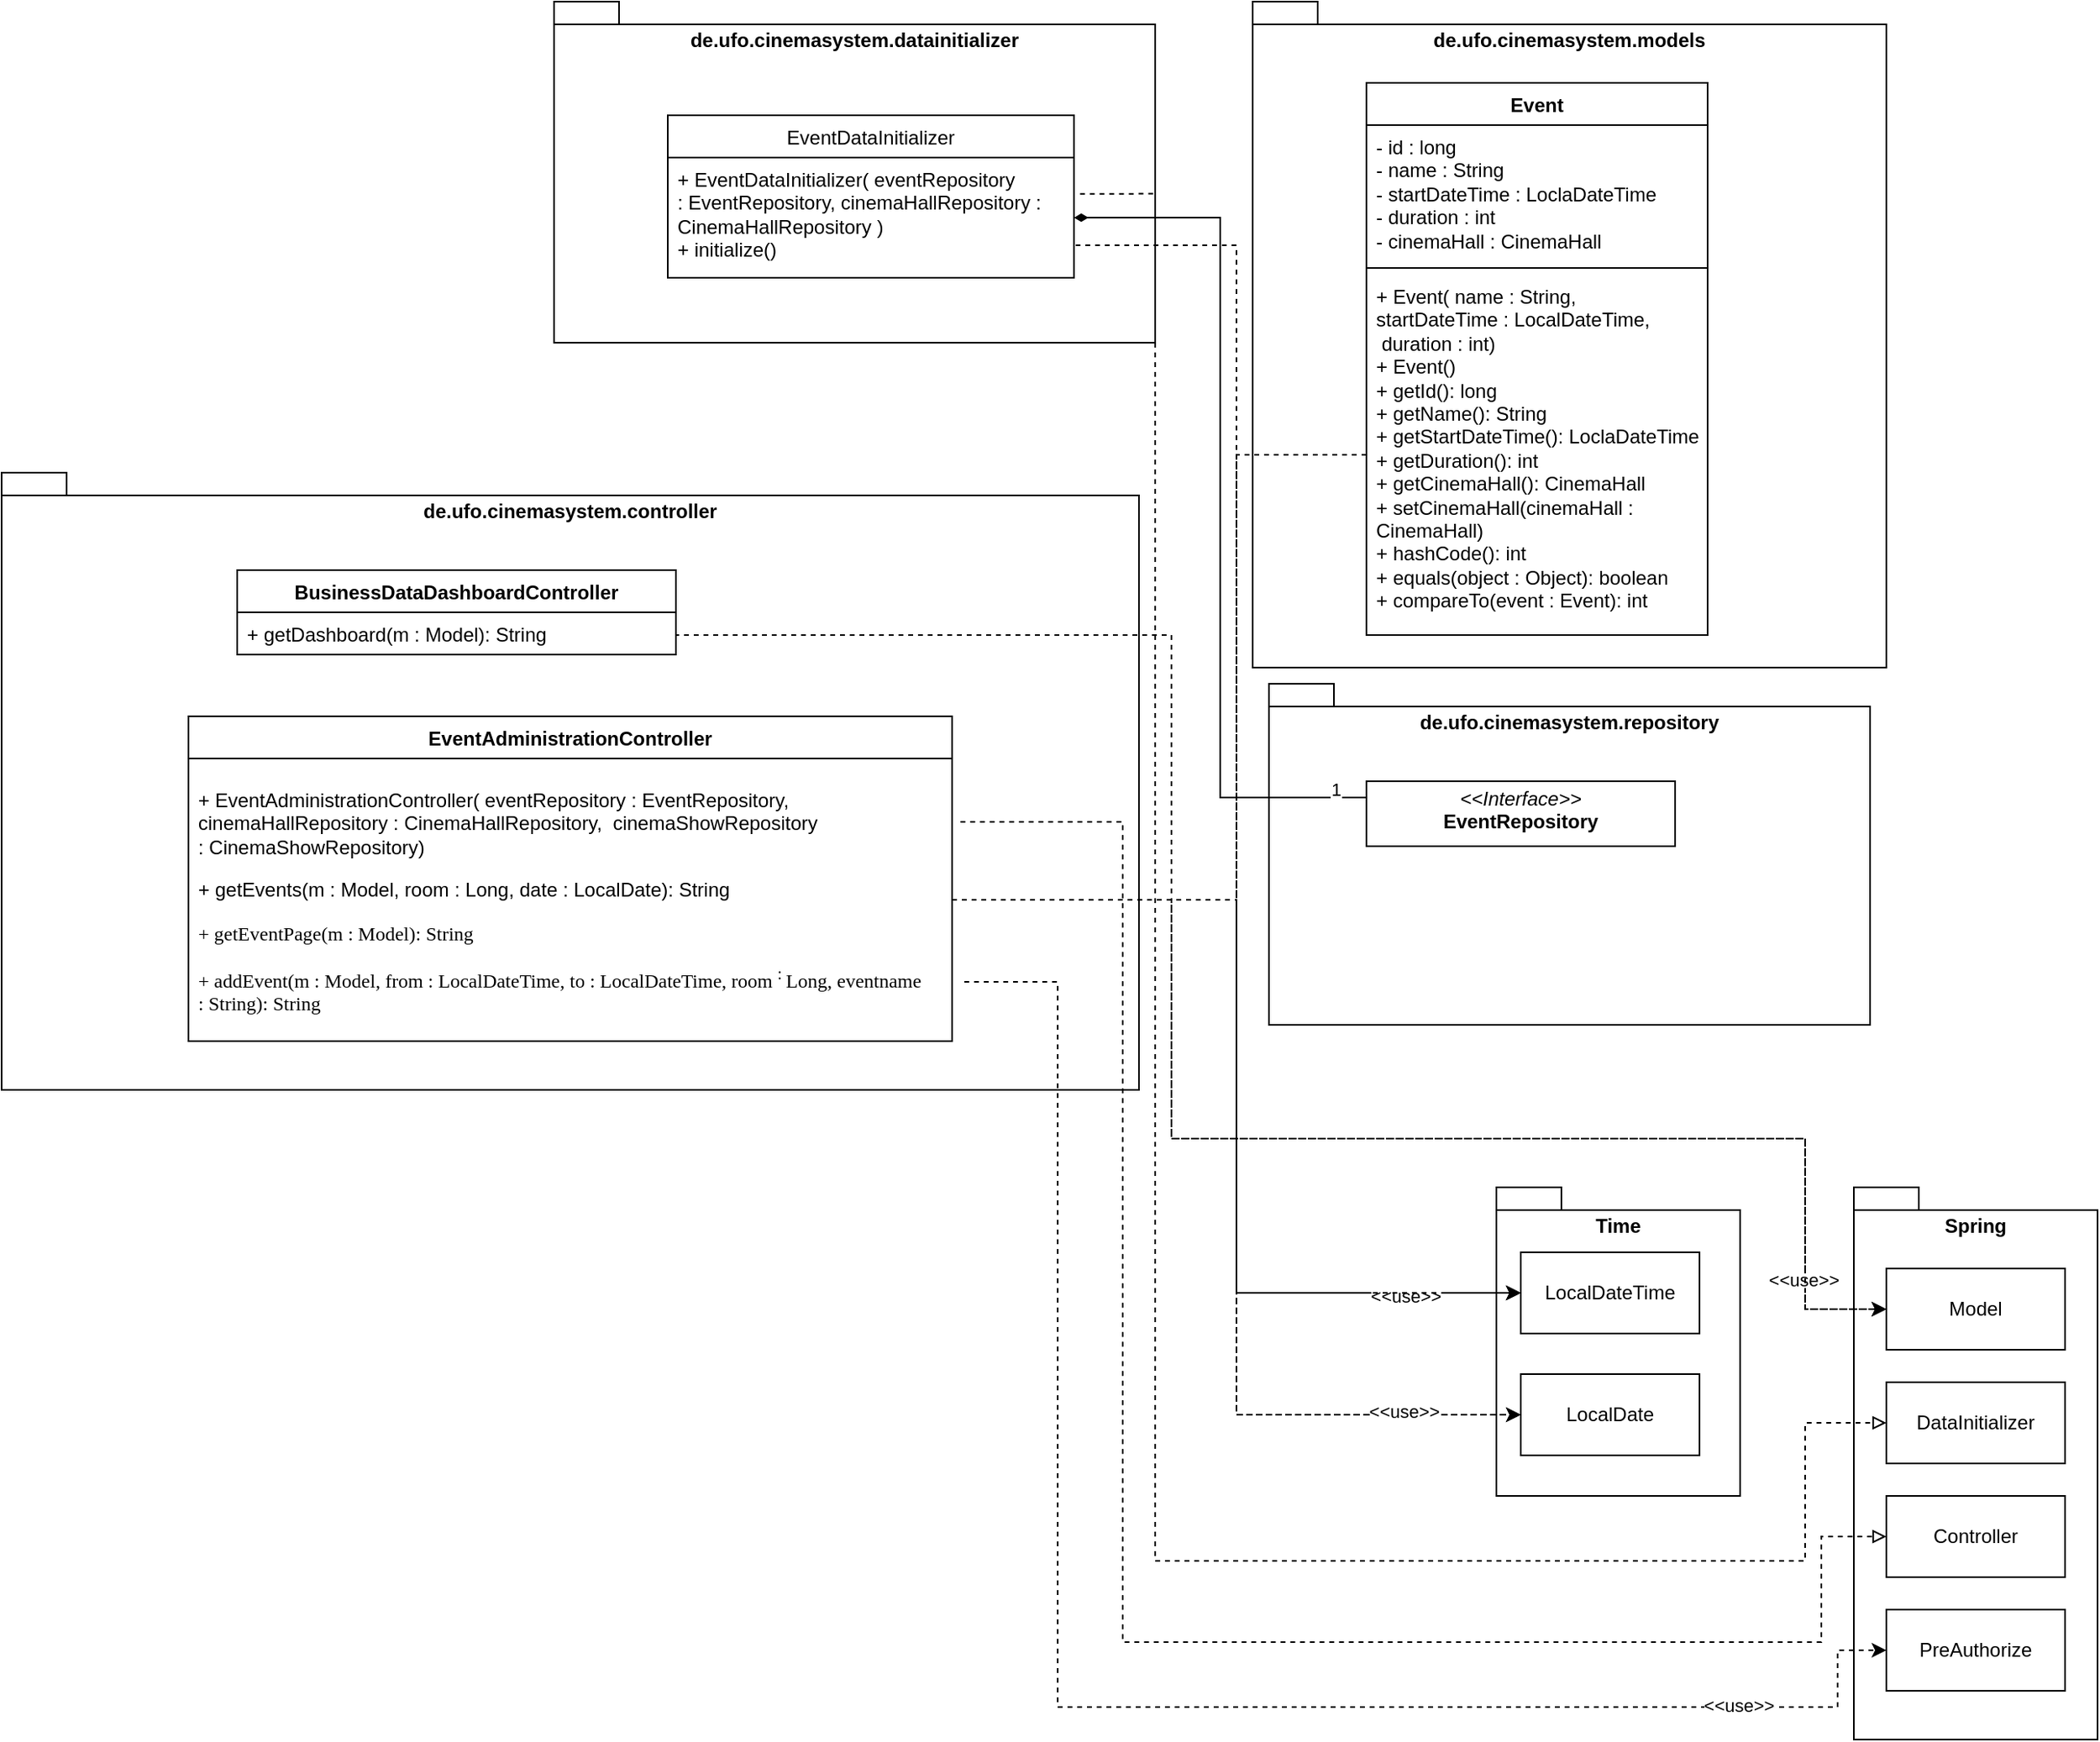 <mxfile version="24.2.5" type="device">
  <diagram name="Page-1" id="35obukrbNGOD3_mlCLb0">
    <mxGraphModel dx="2745" dy="1015" grid="1" gridSize="10" guides="1" tooltips="1" connect="1" arrows="1" fold="1" page="1" pageScale="1" pageWidth="850" pageHeight="1100" math="0" shadow="0">
      <root>
        <mxCell id="0" />
        <mxCell id="1" parent="0" />
        <mxCell id="OjHs-nx9ufRacx7iJa5h-1" value="de.ufo.cinemasystem.models" style="shape=folder;fontStyle=1;spacingTop=10;tabWidth=40;tabHeight=14;tabPosition=left;html=1;whiteSpace=wrap;align=center;verticalAlign=top;strokeColor=default;" parent="1" vertex="1">
          <mxGeometry x="560" y="160" width="390" height="410" as="geometry" />
        </mxCell>
        <mxCell id="OjHs-nx9ufRacx7iJa5h-2" value="de.ufo.cinemasystem.controller" style="shape=folder;fontStyle=1;spacingTop=10;tabWidth=40;tabHeight=14;tabPosition=left;html=1;whiteSpace=wrap;align=center;verticalAlign=top;strokeColor=default;" parent="1" vertex="1">
          <mxGeometry x="-210" y="450" width="700" height="380" as="geometry" />
        </mxCell>
        <mxCell id="L6RrIyzB57PPnNjJB56K-1" value="de.ufo.cinemasystem.datainitializer&lt;div&gt;&lt;br&gt;&lt;/div&gt;" style="shape=folder;fontStyle=1;spacingTop=10;tabWidth=40;tabHeight=14;tabPosition=left;html=1;whiteSpace=wrap;align=center;verticalAlign=top;strokeColor=default;" vertex="1" parent="1">
          <mxGeometry x="130" y="160" width="370" height="210" as="geometry" />
        </mxCell>
        <mxCell id="L6RrIyzB57PPnNjJB56K-2" value="de.ufo.cinemasystem.repository" style="shape=folder;fontStyle=1;spacingTop=10;tabWidth=40;tabHeight=14;tabPosition=left;html=1;whiteSpace=wrap;align=center;verticalAlign=top;strokeColor=default;" vertex="1" parent="1">
          <mxGeometry x="570" y="580" width="370" height="210" as="geometry" />
        </mxCell>
        <mxCell id="L6RrIyzB57PPnNjJB56K-3" value="BusinessDataDashboardController" style="swimlane;fontStyle=1;align=center;verticalAlign=top;childLayout=stackLayout;horizontal=1;startSize=26;horizontalStack=0;resizeParent=1;resizeParentMax=0;resizeLast=0;collapsible=1;marginBottom=0;whiteSpace=wrap;html=1;strokeColor=default;" vertex="1" parent="1">
          <mxGeometry x="-65" y="510" width="270" height="52" as="geometry" />
        </mxCell>
        <mxCell id="L6RrIyzB57PPnNjJB56K-6" value="+ getDashboard(m : Model): String" style="text;strokeColor=default;fillColor=none;align=left;verticalAlign=top;spacingLeft=4;spacingRight=4;overflow=hidden;rotatable=0;points=[[0,0.5],[1,0.5]];portConstraint=eastwest;whiteSpace=wrap;html=1;" vertex="1" parent="L6RrIyzB57PPnNjJB56K-3">
          <mxGeometry y="26" width="270" height="26" as="geometry" />
        </mxCell>
        <mxCell id="L6RrIyzB57PPnNjJB56K-9" value="EventAdministrationController" style="swimlane;fontStyle=1;align=center;verticalAlign=top;childLayout=stackLayout;horizontal=1;startSize=26;horizontalStack=0;resizeParent=1;resizeParentMax=0;resizeLast=0;collapsible=1;marginBottom=0;whiteSpace=wrap;html=1;strokeColor=default;" vertex="1" parent="1">
          <mxGeometry x="-95" y="600" width="470" height="200" as="geometry">
            <mxRectangle x="-410" y="900" width="200" height="30" as="alternateBounds" />
          </mxGeometry>
        </mxCell>
        <mxCell id="L6RrIyzB57PPnNjJB56K-12" value="&lt;p style=&quot;&quot;&gt;&lt;font face=&quot;Helvetica&quot; style=&quot;font-size: 12px;&quot;&gt;&lt;font style=&quot;font-size: 12px;&quot;&gt;+&amp;nbsp;&lt;font style=&quot;font-size: 12px;&quot;&gt;EventAdministrationController( eventRepository :&amp;nbsp;&lt;/font&gt;&lt;/font&gt;&lt;font style=&quot;font-size: 12px;&quot;&gt;EventRepository,&amp;nbsp; cinemaHallRepository :&amp;nbsp;CinemaHallRepository,&amp;nbsp; cinemaShowRepository :&amp;nbsp;CinemaShowRepository)&lt;/font&gt;&lt;/font&gt;&lt;/p&gt;&lt;p style=&quot;&quot;&gt;&lt;font face=&quot;Helvetica&quot;&gt;&lt;font style=&quot;&quot;&gt;+&amp;nbsp;getEvents(m : Model,&amp;nbsp;room :&amp;nbsp;Long,&amp;nbsp;date :&amp;nbsp;&lt;/font&gt;LocalDate): String&lt;/font&gt;&lt;/p&gt;&lt;p style=&quot;&quot;&gt;&lt;font face=&quot;HL_ULJurnpfYBrmAbW_v&quot;&gt;+&amp;nbsp;getEventPage(m :&amp;nbsp;Model): String&lt;/font&gt;&lt;/p&gt;&lt;p style=&quot;&quot;&gt;&lt;font face=&quot;HL_ULJurnpfYBrmAbW_v&quot; style=&quot;font-size: 12px;&quot;&gt;&lt;font style=&quot;font-size: 12px;&quot;&gt;+&amp;nbsp;&lt;/font&gt;addEvent(m : Model,&amp;nbsp;from :&amp;nbsp;LocalDateTime, to : LocalDateTime,&amp;nbsp;room &lt;sup style=&quot;&quot;&gt;:&amp;nbsp;&lt;/sup&gt;Long,&amp;nbsp;eventname :&amp;nbsp;String): String&lt;/font&gt;&lt;/p&gt;" style="text;strokeColor=default;fillColor=none;align=left;verticalAlign=top;spacingLeft=4;spacingRight=4;overflow=hidden;rotatable=0;points=[[0,0.5],[1,0.5]];portConstraint=eastwest;whiteSpace=wrap;html=1;" vertex="1" parent="L6RrIyzB57PPnNjJB56K-9">
          <mxGeometry y="26" width="470" height="174" as="geometry" />
        </mxCell>
        <mxCell id="L6RrIyzB57PPnNjJB56K-15" value="Event" style="swimlane;fontStyle=1;align=center;verticalAlign=top;childLayout=stackLayout;horizontal=1;startSize=26;horizontalStack=0;resizeParent=1;resizeParentMax=0;resizeLast=0;collapsible=1;marginBottom=0;whiteSpace=wrap;html=1;" vertex="1" parent="1">
          <mxGeometry x="630" y="210" width="210" height="340" as="geometry" />
        </mxCell>
        <mxCell id="L6RrIyzB57PPnNjJB56K-16" value="- id : long&lt;div&gt;- name : String&lt;/div&gt;&lt;div&gt;- startDateTime : LoclaDateTime&lt;/div&gt;&lt;div&gt;- duration : int&lt;/div&gt;&lt;div&gt;- cinemaHall : CinemaHall&lt;/div&gt;" style="text;strokeColor=none;fillColor=none;align=left;verticalAlign=top;spacingLeft=4;spacingRight=4;overflow=hidden;rotatable=0;points=[[0,0.5],[1,0.5]];portConstraint=eastwest;whiteSpace=wrap;html=1;" vertex="1" parent="L6RrIyzB57PPnNjJB56K-15">
          <mxGeometry y="26" width="210" height="84" as="geometry" />
        </mxCell>
        <mxCell id="L6RrIyzB57PPnNjJB56K-17" value="" style="line;strokeWidth=1;fillColor=none;align=left;verticalAlign=middle;spacingTop=-1;spacingLeft=3;spacingRight=3;rotatable=0;labelPosition=right;points=[];portConstraint=eastwest;strokeColor=inherit;" vertex="1" parent="L6RrIyzB57PPnNjJB56K-15">
          <mxGeometry y="110" width="210" height="8" as="geometry" />
        </mxCell>
        <mxCell id="L6RrIyzB57PPnNjJB56K-18" value="&lt;font style=&quot;font-size: 12px;&quot; face=&quot;Helvetica&quot;&gt;+&amp;nbsp;Event( name :&amp;nbsp;String,&amp;nbsp; startDateTime :&amp;nbsp;LocalDateTime, &amp;nbsp;duration :&amp;nbsp;int)&lt;/font&gt;&lt;div&gt;&lt;font style=&quot;font-size: 12px;&quot; face=&quot;Helvetica&quot;&gt;+ Event()&lt;/font&gt;&lt;/div&gt;&lt;div&gt;&lt;font style=&quot;font-size: 12px;&quot; face=&quot;Helvetica&quot;&gt;+ getId(): long&lt;/font&gt;&lt;/div&gt;&lt;div&gt;&lt;font style=&quot;font-size: 12px;&quot; face=&quot;Helvetica&quot;&gt;+ getName(): String&lt;/font&gt;&lt;/div&gt;&lt;div&gt;&lt;font style=&quot;font-size: 12px;&quot; face=&quot;Helvetica&quot;&gt;+ getStartDateTime(): LoclaDateTime&lt;/font&gt;&lt;/div&gt;&lt;div&gt;&lt;font style=&quot;font-size: 12px;&quot; face=&quot;Helvetica&quot;&gt;+ getDuration(): int&lt;/font&gt;&lt;/div&gt;&lt;div&gt;&lt;font style=&quot;font-size: 12px;&quot; face=&quot;Helvetica&quot;&gt;+ getCinemaHall(): CinemaHall&lt;/font&gt;&lt;/div&gt;&lt;div&gt;&lt;font style=&quot;font-size: 12px;&quot; face=&quot;Helvetica&quot;&gt;+ setCinemaHall(cinemaHall : CinemaHall)&lt;/font&gt;&lt;/div&gt;&lt;div&gt;&lt;font style=&quot;font-size: 12px;&quot; face=&quot;Helvetica&quot;&gt;+ hashCode(): int&lt;/font&gt;&lt;/div&gt;&lt;div&gt;&lt;font style=&quot;font-size: 12px;&quot; face=&quot;Helvetica&quot;&gt;+ equals(object : Object): boolean&lt;/font&gt;&lt;/div&gt;&lt;div&gt;&lt;font style=&quot;font-size: 12px;&quot; face=&quot;Helvetica&quot;&gt;+ compareTo(event : Event): int&lt;/font&gt;&lt;/div&gt;" style="text;strokeColor=none;fillColor=none;align=left;verticalAlign=top;spacingLeft=4;spacingRight=4;overflow=hidden;rotatable=0;points=[[0,0.5],[1,0.5]];portConstraint=eastwest;whiteSpace=wrap;html=1;" vertex="1" parent="L6RrIyzB57PPnNjJB56K-15">
          <mxGeometry y="118" width="210" height="222" as="geometry" />
        </mxCell>
        <mxCell id="L6RrIyzB57PPnNjJB56K-20" value="&lt;span style=&quot;font-weight: 400; text-align: left;&quot;&gt;EventDataInitializer&lt;/span&gt;" style="swimlane;fontStyle=1;align=center;verticalAlign=top;childLayout=stackLayout;horizontal=1;startSize=26;horizontalStack=0;resizeParent=1;resizeParentMax=0;resizeLast=0;collapsible=1;marginBottom=0;whiteSpace=wrap;html=1;" vertex="1" parent="1">
          <mxGeometry x="200" y="230" width="250" height="100" as="geometry" />
        </mxCell>
        <mxCell id="L6RrIyzB57PPnNjJB56K-23" value="&lt;font style=&quot;font-size: 12px;&quot;&gt;+&amp;nbsp;EventDataInitializer( eventRepository :&amp;nbsp;EventRepository,&amp;nbsp;cinemaHallRepository&amp;nbsp;: CinemaHallRepository )&lt;/font&gt;&lt;div&gt;&lt;font style=&quot;font-size: 12px;&quot;&gt;+ initialize()&lt;/font&gt;&lt;/div&gt;" style="text;strokeColor=none;fillColor=none;align=left;verticalAlign=top;spacingLeft=4;spacingRight=4;overflow=hidden;rotatable=0;points=[[0,0.5],[1,0.5]];portConstraint=eastwest;whiteSpace=wrap;html=1;" vertex="1" parent="L6RrIyzB57PPnNjJB56K-20">
          <mxGeometry y="26" width="250" height="74" as="geometry" />
        </mxCell>
        <mxCell id="L6RrIyzB57PPnNjJB56K-24" value="&lt;p style=&quot;margin:0px;margin-top:4px;text-align:center;&quot;&gt;&lt;i&gt;&amp;lt;&amp;lt;Interface&amp;gt;&amp;gt;&lt;/i&gt;&lt;br&gt;&lt;b&gt;EventRepository&lt;/b&gt;&lt;/p&gt;&lt;p style=&quot;margin:0px;margin-left:4px;&quot;&gt;&lt;br&gt;&lt;/p&gt;" style="verticalAlign=top;align=left;overflow=fill;html=1;whiteSpace=wrap;" vertex="1" parent="1">
          <mxGeometry x="630" y="640" width="190" height="40" as="geometry" />
        </mxCell>
        <mxCell id="L6RrIyzB57PPnNjJB56K-25" value="Spring" style="shape=folder;fontStyle=1;spacingTop=10;tabWidth=40;tabHeight=14;tabPosition=left;html=1;whiteSpace=wrap;align=center;verticalAlign=top;strokeColor=default;" vertex="1" parent="1">
          <mxGeometry x="930" y="890" width="150" height="340" as="geometry" />
        </mxCell>
        <mxCell id="L6RrIyzB57PPnNjJB56K-26" value="Model" style="html=1;whiteSpace=wrap;" vertex="1" parent="1">
          <mxGeometry x="950" y="940" width="110" height="50" as="geometry" />
        </mxCell>
        <mxCell id="L6RrIyzB57PPnNjJB56K-27" value="DataInitializer" style="html=1;whiteSpace=wrap;" vertex="1" parent="1">
          <mxGeometry x="950" y="1010" width="110" height="50" as="geometry" />
        </mxCell>
        <mxCell id="L6RrIyzB57PPnNjJB56K-28" value="Controller" style="html=1;whiteSpace=wrap;" vertex="1" parent="1">
          <mxGeometry x="950" y="1080" width="110" height="50" as="geometry" />
        </mxCell>
        <mxCell id="L6RrIyzB57PPnNjJB56K-29" value="Time" style="shape=folder;fontStyle=1;spacingTop=10;tabWidth=40;tabHeight=14;tabPosition=left;html=1;whiteSpace=wrap;align=center;verticalAlign=top;strokeColor=default;" vertex="1" parent="1">
          <mxGeometry x="710" y="890" width="150" height="190" as="geometry" />
        </mxCell>
        <mxCell id="L6RrIyzB57PPnNjJB56K-30" value="LocalDateTime" style="html=1;whiteSpace=wrap;" vertex="1" parent="1">
          <mxGeometry x="725" y="930" width="110" height="50" as="geometry" />
        </mxCell>
        <mxCell id="L6RrIyzB57PPnNjJB56K-31" value="LocalDate" style="html=1;whiteSpace=wrap;" vertex="1" parent="1">
          <mxGeometry x="725" y="1005" width="110" height="50" as="geometry" />
        </mxCell>
        <mxCell id="L6RrIyzB57PPnNjJB56K-32" value="&lt;div style=&quot;&quot;&gt;&lt;pre style=&quot;&quot;&gt;&lt;font style=&quot;font-size: 12px;&quot; face=&quot;Helvetica&quot;&gt;PreAuthorize&lt;/font&gt;&lt;/pre&gt;&lt;/div&gt;" style="html=1;whiteSpace=wrap;" vertex="1" parent="1">
          <mxGeometry x="950" y="1150" width="110" height="50" as="geometry" />
        </mxCell>
        <mxCell id="L6RrIyzB57PPnNjJB56K-33" style="edgeStyle=orthogonalEdgeStyle;rounded=0;orthogonalLoop=1;jettySize=auto;html=1;exitX=1;exitY=0.5;exitDx=0;exitDy=0;entryX=0;entryY=0.5;entryDx=0;entryDy=0;dashed=1;" edge="1" parent="1" source="L6RrIyzB57PPnNjJB56K-12" target="L6RrIyzB57PPnNjJB56K-30">
          <mxGeometry relative="1" as="geometry">
            <Array as="points">
              <mxPoint x="550" y="713" />
              <mxPoint x="550" y="955" />
            </Array>
          </mxGeometry>
        </mxCell>
        <mxCell id="L6RrIyzB57PPnNjJB56K-35" style="edgeStyle=orthogonalEdgeStyle;rounded=0;orthogonalLoop=1;jettySize=auto;html=1;exitX=1;exitY=0.5;exitDx=0;exitDy=0;entryX=0;entryY=0.5;entryDx=0;entryDy=0;dashed=1;" edge="1" parent="1" source="L6RrIyzB57PPnNjJB56K-12" target="L6RrIyzB57PPnNjJB56K-31">
          <mxGeometry relative="1" as="geometry">
            <mxPoint x="480" y="757.93" as="sourcePoint" />
            <mxPoint x="830" y="999.93" as="targetPoint" />
            <Array as="points">
              <mxPoint x="550" y="713" />
              <mxPoint x="550" y="1030" />
            </Array>
          </mxGeometry>
        </mxCell>
        <mxCell id="L6RrIyzB57PPnNjJB56K-37" style="edgeStyle=orthogonalEdgeStyle;rounded=0;orthogonalLoop=1;jettySize=auto;html=1;exitX=1;exitY=0.5;exitDx=0;exitDy=0;entryX=0;entryY=0.5;entryDx=0;entryDy=0;dashed=1;" edge="1" parent="1" source="L6RrIyzB57PPnNjJB56K-12" target="L6RrIyzB57PPnNjJB56K-26">
          <mxGeometry relative="1" as="geometry">
            <Array as="points">
              <mxPoint x="510" y="713" />
              <mxPoint x="510" y="860" />
              <mxPoint x="900" y="860" />
              <mxPoint x="900" y="965" />
            </Array>
          </mxGeometry>
        </mxCell>
        <mxCell id="L6RrIyzB57PPnNjJB56K-38" value="&lt;span style=&quot;color: rgba(0, 0, 0, 0); font-family: monospace; font-size: 0px; text-align: start; background-color: rgb(27, 29, 30);&quot;&gt;%3CmxGraphModel%3E%3Croot%3E%3CmxCell%20id%3D%220%22%2F%3E%3CmxCell%20id%3D%221%22%20parent%3D%220%22%2F%3E%3CmxCell%20id%3D%222%22%20value%3D%22%26amp%3Blt%3B%26amp%3Blt%3Buse%26amp%3Bgt%3B%26amp%3Bgt%3B%22%20style%3D%22edgeLabel%3Bhtml%3D1%3Balign%3Dcenter%3BverticalAlign%3Dmiddle%3Bresizable%3D0%3Bpoints%3D%5B%5D%3B%22%20vertex%3D%221%22%20connectable%3D%220%22%20parent%3D%221%22%3E%3CmxGeometry%20x%3D%22650.333%22%20y%3D%22954.028%22%20as%3D%22geometry%22%2F%3E%3C%2FmxCell%3E%3C%2Froot%3E%3C%2FmxGraphModel%3E&amp;lt;&amp;lt;use&amp;gt;&amp;gt;&lt;/span&gt;" style="edgeLabel;html=1;align=center;verticalAlign=middle;resizable=0;points=[];" vertex="1" connectable="0" parent="L6RrIyzB57PPnNjJB56K-37">
          <mxGeometry x="0.896" y="-4" relative="1" as="geometry">
            <mxPoint as="offset" />
          </mxGeometry>
        </mxCell>
        <mxCell id="L6RrIyzB57PPnNjJB56K-39" value="&amp;lt;&amp;lt;use&amp;gt;&amp;gt;" style="edgeLabel;html=1;align=center;verticalAlign=middle;resizable=0;points=[];" vertex="1" connectable="0" parent="L6RrIyzB57PPnNjJB56K-37">
          <mxGeometry x="0.835" y="-1" relative="1" as="geometry">
            <mxPoint as="offset" />
          </mxGeometry>
        </mxCell>
        <mxCell id="L6RrIyzB57PPnNjJB56K-40" style="edgeStyle=orthogonalEdgeStyle;rounded=0;orthogonalLoop=1;jettySize=auto;html=1;exitX=0;exitY=0.25;exitDx=0;exitDy=0;entryX=1;entryY=0.5;entryDx=0;entryDy=0;endArrow=diamondThin;endFill=1;" edge="1" parent="1" source="L6RrIyzB57PPnNjJB56K-24" target="L6RrIyzB57PPnNjJB56K-23">
          <mxGeometry relative="1" as="geometry" />
        </mxCell>
        <mxCell id="L6RrIyzB57PPnNjJB56K-41" value="1" style="edgeLabel;html=1;align=center;verticalAlign=middle;resizable=0;points=[];" vertex="1" connectable="0" parent="L6RrIyzB57PPnNjJB56K-40">
          <mxGeometry x="-0.929" y="-5" relative="1" as="geometry">
            <mxPoint as="offset" />
          </mxGeometry>
        </mxCell>
        <mxCell id="L6RrIyzB57PPnNjJB56K-42" style="edgeStyle=orthogonalEdgeStyle;rounded=0;orthogonalLoop=1;jettySize=auto;html=1;exitX=0;exitY=0.5;exitDx=0;exitDy=0;entryX=0;entryY=0.5;entryDx=0;entryDy=0;dashed=1;" edge="1" parent="1" source="L6RrIyzB57PPnNjJB56K-18" target="L6RrIyzB57PPnNjJB56K-30">
          <mxGeometry relative="1" as="geometry">
            <mxPoint x="550" y="770" as="targetPoint" />
            <Array as="points">
              <mxPoint x="550" y="439" />
              <mxPoint x="550" y="955" />
            </Array>
          </mxGeometry>
        </mxCell>
        <mxCell id="L6RrIyzB57PPnNjJB56K-45" value="&amp;lt;&amp;lt;use&amp;gt;&amp;gt;" style="edgeLabel;html=1;align=center;verticalAlign=middle;resizable=0;points=[];" vertex="1" connectable="0" parent="L6RrIyzB57PPnNjJB56K-42">
          <mxGeometry x="0.814" y="-2" relative="1" as="geometry">
            <mxPoint as="offset" />
          </mxGeometry>
        </mxCell>
        <mxCell id="L6RrIyzB57PPnNjJB56K-43" style="edgeStyle=orthogonalEdgeStyle;rounded=0;orthogonalLoop=1;jettySize=auto;html=1;exitX=0;exitY=0.5;exitDx=0;exitDy=0;dashed=1;entryX=0;entryY=0.5;entryDx=0;entryDy=0;" edge="1" parent="1" source="L6RrIyzB57PPnNjJB56K-18" target="L6RrIyzB57PPnNjJB56K-31">
          <mxGeometry relative="1" as="geometry">
            <mxPoint x="690" y="1120" as="targetPoint" />
            <mxPoint x="640" y="449" as="sourcePoint" />
            <Array as="points">
              <mxPoint x="550" y="439" />
              <mxPoint x="550" y="1030" />
            </Array>
          </mxGeometry>
        </mxCell>
        <mxCell id="L6RrIyzB57PPnNjJB56K-44" value="&amp;lt;&amp;lt;use&amp;gt;&amp;gt;" style="edgeLabel;html=1;align=center;verticalAlign=middle;resizable=0;points=[];" vertex="1" connectable="0" parent="L6RrIyzB57PPnNjJB56K-43">
          <mxGeometry x="0.83" y="2" relative="1" as="geometry">
            <mxPoint as="offset" />
          </mxGeometry>
        </mxCell>
        <mxCell id="L6RrIyzB57PPnNjJB56K-46" style="edgeStyle=orthogonalEdgeStyle;rounded=0;orthogonalLoop=1;jettySize=auto;html=1;exitX=1;exitY=0.5;exitDx=0;exitDy=0;entryX=0;entryY=0.5;entryDx=0;entryDy=0;dashed=1;" edge="1" parent="1" source="L6RrIyzB57PPnNjJB56K-23" target="L6RrIyzB57PPnNjJB56K-30">
          <mxGeometry relative="1" as="geometry">
            <mxPoint x="550" y="432" as="targetPoint" />
            <Array as="points">
              <mxPoint x="450" y="310" />
              <mxPoint x="550" y="310" />
              <mxPoint x="550" y="955" />
            </Array>
          </mxGeometry>
        </mxCell>
        <mxCell id="L6RrIyzB57PPnNjJB56K-47" style="edgeStyle=orthogonalEdgeStyle;rounded=0;orthogonalLoop=1;jettySize=auto;html=1;exitX=1;exitY=0.5;exitDx=0;exitDy=0;entryX=0;entryY=0.5;entryDx=0;entryDy=0;dashed=1;" edge="1" parent="1" source="L6RrIyzB57PPnNjJB56K-6" target="L6RrIyzB57PPnNjJB56K-26">
          <mxGeometry relative="1" as="geometry">
            <mxPoint x="385" y="723" as="sourcePoint" />
            <mxPoint x="960" y="975" as="targetPoint" />
            <Array as="points">
              <mxPoint x="205" y="550" />
              <mxPoint x="510" y="550" />
              <mxPoint x="510" y="860" />
              <mxPoint x="900" y="860" />
              <mxPoint x="900" y="965" />
            </Array>
          </mxGeometry>
        </mxCell>
        <mxCell id="L6RrIyzB57PPnNjJB56K-48" value="&lt;span style=&quot;color: rgba(0, 0, 0, 0); font-family: monospace; font-size: 0px; text-align: start; background-color: rgb(27, 29, 30);&quot;&gt;%3CmxGraphModel%3E%3Croot%3E%3CmxCell%20id%3D%220%22%2F%3E%3CmxCell%20id%3D%221%22%20parent%3D%220%22%2F%3E%3CmxCell%20id%3D%222%22%20value%3D%22%26amp%3Blt%3B%26amp%3Blt%3Buse%26amp%3Bgt%3B%26amp%3Bgt%3B%22%20style%3D%22edgeLabel%3Bhtml%3D1%3Balign%3Dcenter%3BverticalAlign%3Dmiddle%3Bresizable%3D0%3Bpoints%3D%5B%5D%3B%22%20vertex%3D%221%22%20connectable%3D%220%22%20parent%3D%221%22%3E%3CmxGeometry%20x%3D%22650.333%22%20y%3D%22954.028%22%20as%3D%22geometry%22%2F%3E%3C%2FmxCell%3E%3C%2Froot%3E%3C%2FmxGraphModel%3E&amp;lt;&amp;lt;use&amp;gt;&amp;gt;&lt;/span&gt;" style="edgeLabel;html=1;align=center;verticalAlign=middle;resizable=0;points=[];" vertex="1" connectable="0" parent="L6RrIyzB57PPnNjJB56K-47">
          <mxGeometry x="0.896" y="-4" relative="1" as="geometry">
            <mxPoint as="offset" />
          </mxGeometry>
        </mxCell>
        <mxCell id="L6RrIyzB57PPnNjJB56K-51" style="edgeStyle=orthogonalEdgeStyle;rounded=0;orthogonalLoop=1;jettySize=auto;html=1;exitX=1.015;exitY=0.302;exitDx=0;exitDy=0;entryX=0;entryY=0.5;entryDx=0;entryDy=0;dashed=1;endArrow=block;endFill=0;exitPerimeter=0;" edge="1" parent="1" source="L6RrIyzB57PPnNjJB56K-23" target="L6RrIyzB57PPnNjJB56K-27">
          <mxGeometry relative="1" as="geometry">
            <mxPoint x="530" y="490" as="sourcePoint" />
            <Array as="points">
              <mxPoint x="500" y="278" />
              <mxPoint x="500" y="1120" />
              <mxPoint x="900" y="1120" />
              <mxPoint x="900" y="1035" />
            </Array>
          </mxGeometry>
        </mxCell>
        <mxCell id="L6RrIyzB57PPnNjJB56K-52" style="edgeStyle=orthogonalEdgeStyle;rounded=0;orthogonalLoop=1;jettySize=auto;html=1;exitX=1.011;exitY=0.224;exitDx=0;exitDy=0;entryX=0;entryY=0.5;entryDx=0;entryDy=0;dashed=1;endArrow=block;endFill=0;exitPerimeter=0;" edge="1" parent="1" source="L6RrIyzB57PPnNjJB56K-12" target="L6RrIyzB57PPnNjJB56K-28">
          <mxGeometry relative="1" as="geometry">
            <mxPoint x="960" y="1045" as="targetPoint" />
            <mxPoint x="464" y="288" as="sourcePoint" />
            <Array as="points">
              <mxPoint x="480" y="665" />
              <mxPoint x="480" y="1170" />
              <mxPoint x="910" y="1170" />
              <mxPoint x="910" y="1105" />
            </Array>
          </mxGeometry>
        </mxCell>
        <mxCell id="L6RrIyzB57PPnNjJB56K-53" style="edgeStyle=orthogonalEdgeStyle;rounded=0;orthogonalLoop=1;jettySize=auto;html=1;exitX=1.016;exitY=0.79;exitDx=0;exitDy=0;entryX=0;entryY=0.5;entryDx=0;entryDy=0;dashed=1;exitPerimeter=0;" edge="1" parent="1" source="L6RrIyzB57PPnNjJB56K-12" target="L6RrIyzB57PPnNjJB56K-32">
          <mxGeometry relative="1" as="geometry">
            <Array as="points">
              <mxPoint x="440" y="764" />
              <mxPoint x="440" y="1210" />
              <mxPoint x="920" y="1210" />
              <mxPoint x="920" y="1175" />
            </Array>
          </mxGeometry>
        </mxCell>
        <mxCell id="L6RrIyzB57PPnNjJB56K-54" value="&amp;lt;&amp;lt;use&amp;gt;&amp;gt;" style="edgeLabel;html=1;align=center;verticalAlign=middle;resizable=0;points=[];" vertex="1" connectable="0" parent="L6RrIyzB57PPnNjJB56K-53">
          <mxGeometry x="0.76" y="1" relative="1" as="geometry">
            <mxPoint as="offset" />
          </mxGeometry>
        </mxCell>
      </root>
    </mxGraphModel>
  </diagram>
</mxfile>
